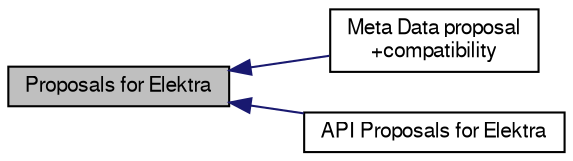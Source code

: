 digraph "Proposals for Elektra"
{
  edge [fontname="FreeSans",fontsize="10",labelfontname="FreeSans",labelfontsize="10"];
  node [fontname="FreeSans",fontsize="10",shape=record];
  rankdir=LR;
  Node0 [label="Proposals for Elektra",height=0.2,width=0.4,color="black", fillcolor="grey75", style="filled" fontcolor="black"];
  Node1 [label="Meta Data proposal\l+compatibility",height=0.2,width=0.4,color="black", fillcolor="white", style="filled",URL="$group__meta.html",tooltip="Meta data proposal+compatibility methods."];
  Node2 [label="API Proposals for Elektra",height=0.2,width=0.4,color="black", fillcolor="white", style="filled",URL="$group__api.html",tooltip="for kdb.h."];
  Node0->Node1 [shape=plaintext, color="midnightblue", dir="back", style="solid"];
  Node0->Node2 [shape=plaintext, color="midnightblue", dir="back", style="solid"];
}
